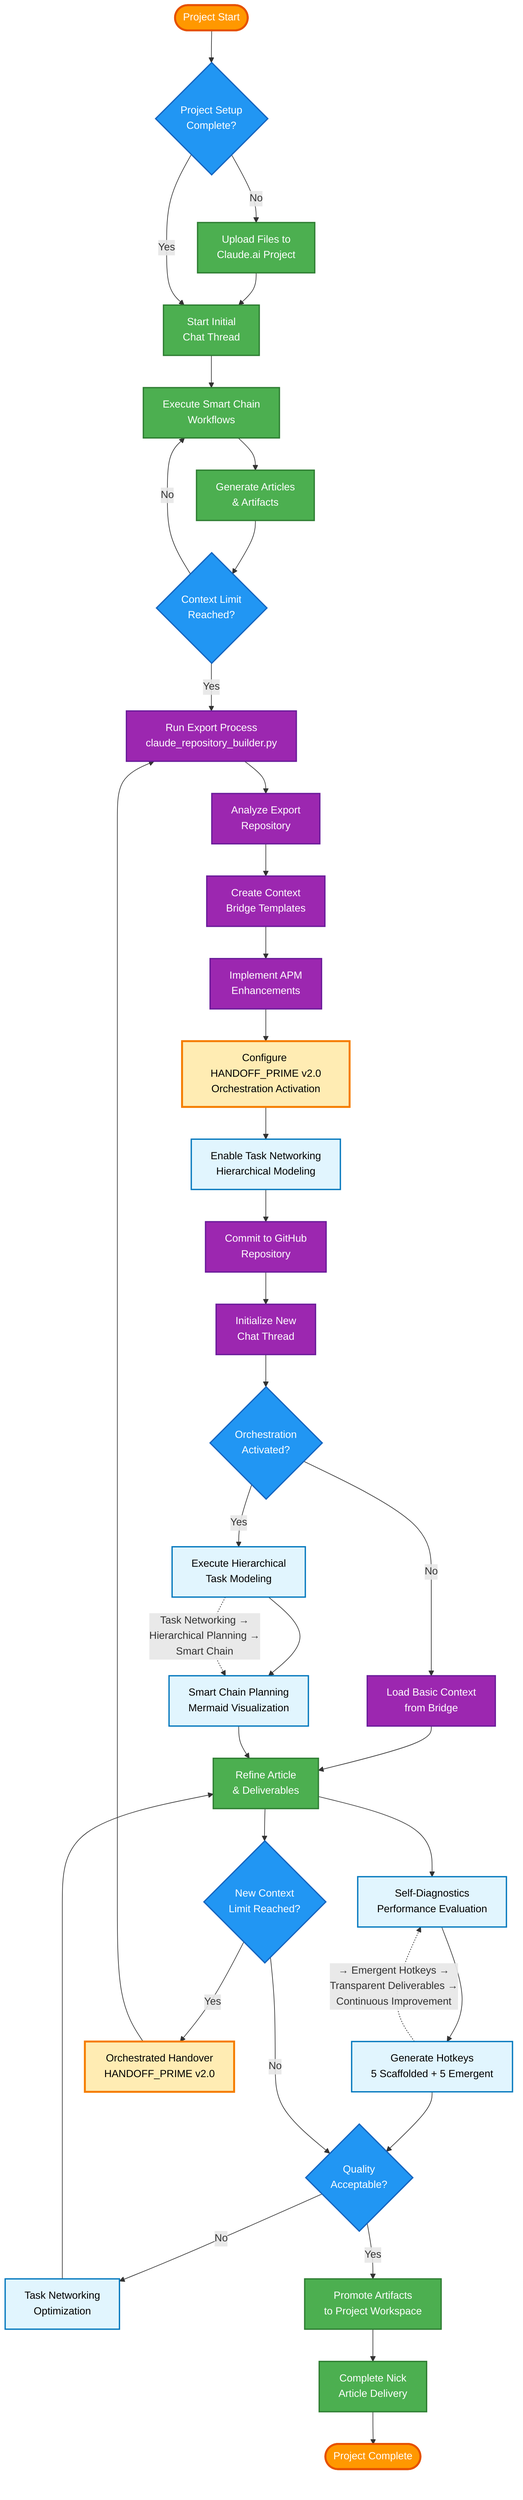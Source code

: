 flowchart TD
    Start([Project Start]) --> ProjectSetup{Project Setup<br/>Complete?}
    ProjectSetup -->|No| SetupFiles[Upload Files to<br/>Claude.ai Project]
    SetupFiles --> InitialChat[Start Initial<br/>Chat Thread]
    ProjectSetup -->|Yes| InitialChat

    InitialChat --> WorkFlow[Execute Smart Chain<br/>Workflows]
    WorkFlow --> GenerateContent[Generate Articles<br/>& Artifacts]
    GenerateContent --> ContextCheck{Context Limit<br/>Reached?}

    ContextCheck -->|No| WorkFlow
    ContextCheck -->|Yes| ExportProcess[Run Export Process<br/>claude_repository_builder.py]

    ExportProcess --> AnalyzeExport[Analyze Export<br/>Repository]
    AnalyzeExport --> CreateBridge[Create Context<br/>Bridge Templates]
    CreateBridge --> APMEnhance[Implement APM<br/>Enhancements]
    APMEnhance --> OrchestrationSetup[Configure HANDOFF_PRIME v2.0<br/>Orchestration Activation]
    OrchestrationSetup --> TaskNetworkingSetup[Enable Task Networking<br/>Hierarchical Modeling]
    TaskNetworkingSetup --> GitCommit[Commit to GitHub<br/>Repository]

    GitCommit --> NewSession[Initialize New<br/>Chat Thread]
    NewSession --> OrchestrationActivation{Orchestration<br/>Activated?}
    OrchestrationActivation -->|Yes| TaskNetworkingExecution[Execute Hierarchical<br/>Task Modeling]
    OrchestrationActivation -->|No| BasicContextLoad[Load Basic Context<br/>from Bridge]

    TaskNetworkingExecution --> SmartChainPlanning[Smart Chain Planning<br/>Mermaid Visualization]
    BasicContextLoad --> RefineWork
    SmartChainPlanning --> RefineWork[Refine Article<br/>& Deliverables]

    RefineWork --> SelfDiagnostics[Self-Diagnostics<br/>Performance Evaluation]
    SelfDiagnostics --> HotkeyGeneration[Generate Hotkeys<br/>5 Scaffolded + 5 Emergent]
    HotkeyGeneration --> QualityCheck{Quality<br/>Acceptable?}
    QualityCheck -->|No| TaskNetworkingOptimization[Task Networking<br/>Optimization]
    TaskNetworkingOptimization --> RefineWork
    QualityCheck -->|Yes| PromoteArtifacts[Promote Artifacts<br/>to Project Workspace]

    PromoteArtifacts --> FinalDelivery[Complete Nick<br/>Article Delivery]
    FinalDelivery --> End([Project Complete])

    %% Context limit handling with orchestration
    RefineWork --> NewContextCheck{New Context<br/>Limit Reached?}
    NewContextCheck -->|Yes| OrchestrationHandover[Orchestrated Handover<br/>HANDOFF_PRIME v2.0]
    OrchestrationHandover --> ExportProcess
    NewContextCheck -->|No| QualityCheck

    %% Task Networking Meta-Flow
    TaskNetworkingExecution -.->|"Task Networking →<br/>Hierarchical Planning →<br/>Smart Chain"| SmartChainPlanning
    HotkeyGeneration -.->|"→ Emergent Hotkeys →<br/>Transparent Deliverables →<br/>Continuous Improvement"| SelfDiagnostics

    %% Styling
    classDef startEnd fill:#ff9800,stroke:#e65100,stroke-width:3px,color:#fff
    classDef process fill:#4caf50,stroke:#2e7d32,stroke-width:2px,color:#fff
    classDef decision fill:#2196f3,stroke:#1565c0,stroke-width:2px,color:#fff
    classDef export fill:#9c27b0,stroke:#6a1b9a,stroke-width:2px,color:#fff
    classDef orchestration fill:#ffecb3,stroke:#f57c00,stroke-width:3px,color:#000
    classDef networking fill:#e1f5fe,stroke:#0277bd,stroke-width:2px,color:#000

    class Start,End startEnd
    class SetupFiles,InitialChat,WorkFlow,GenerateContent,RefineWork,PromoteArtifacts,FinalDelivery process
    class ProjectSetup,ContextCheck,QualityCheck,NewContextCheck,OrchestrationActivation decision
    class ExportProcess,AnalyzeExport,CreateBridge,APMEnhance,GitCommit,NewSession,BasicContextLoad export
    class OrchestrationSetup,OrchestrationHandover orchestration
    class TaskNetworkingSetup,TaskNetworkingExecution,SmartChainPlanning,SelfDiagnostics,HotkeyGeneration,TaskNetworkingOptimization networking